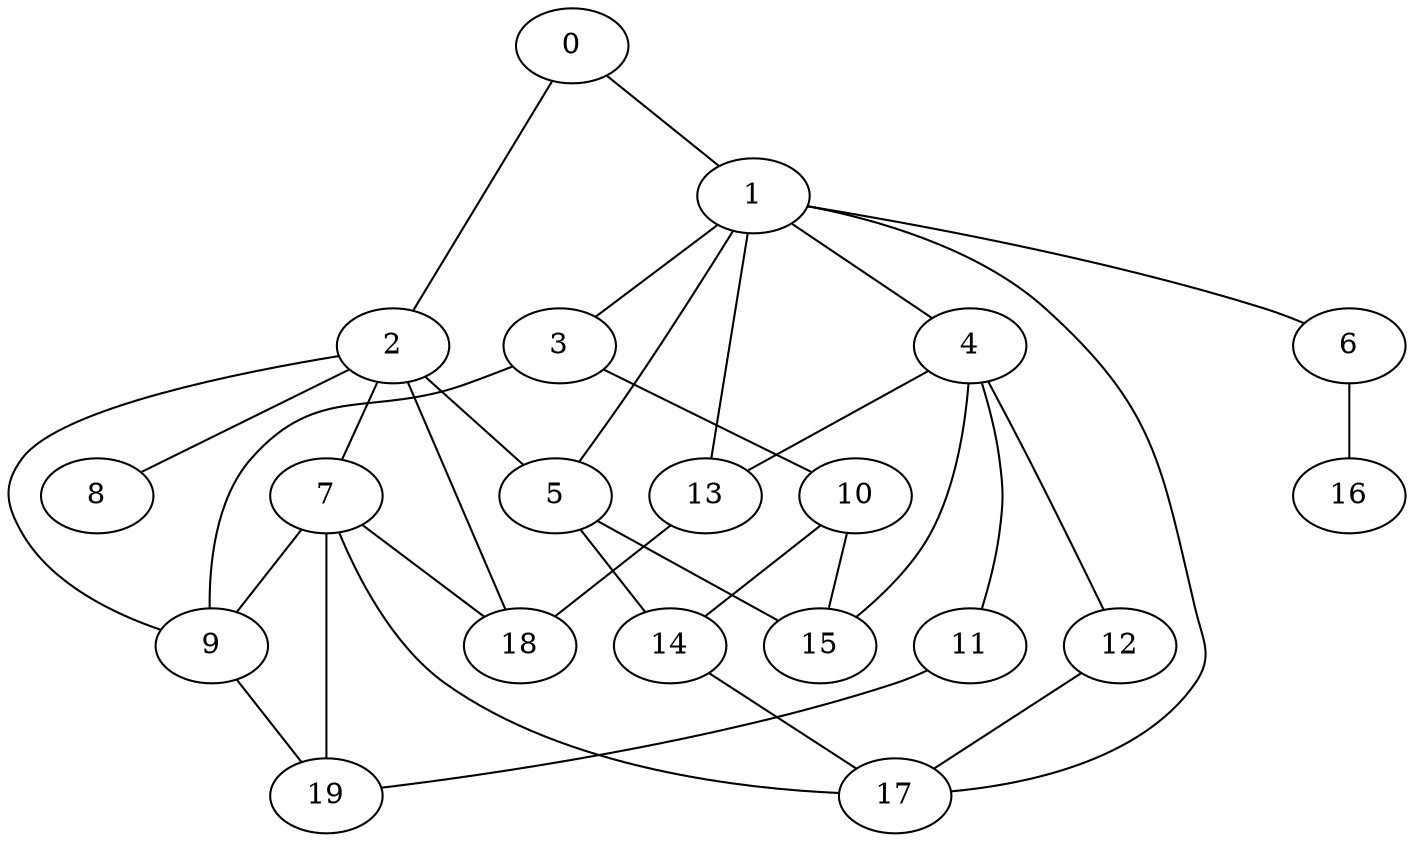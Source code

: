 graph graphname {0--1
0--2
1--3
1--4
1--5
1--6
1--13
1--17
2--5
2--7
2--8
2--9
2--18
3--9
3--10
4--11
4--12
4--13
4--15
5--14
5--15
6--16
7--9
7--17
7--18
7--19
9--19
10--14
10--15
11--19
12--17
13--18
14--17
}